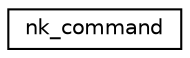 digraph "Graphical Class Hierarchy"
{
 // LATEX_PDF_SIZE
  edge [fontname="Helvetica",fontsize="10",labelfontname="Helvetica",labelfontsize="10"];
  node [fontname="Helvetica",fontsize="10",shape=record];
  rankdir="LR";
  Node0 [label="nk_command",height=0.2,width=0.4,color="black", fillcolor="white", style="filled",URL="$structnk__command.html",tooltip=" "];
}

